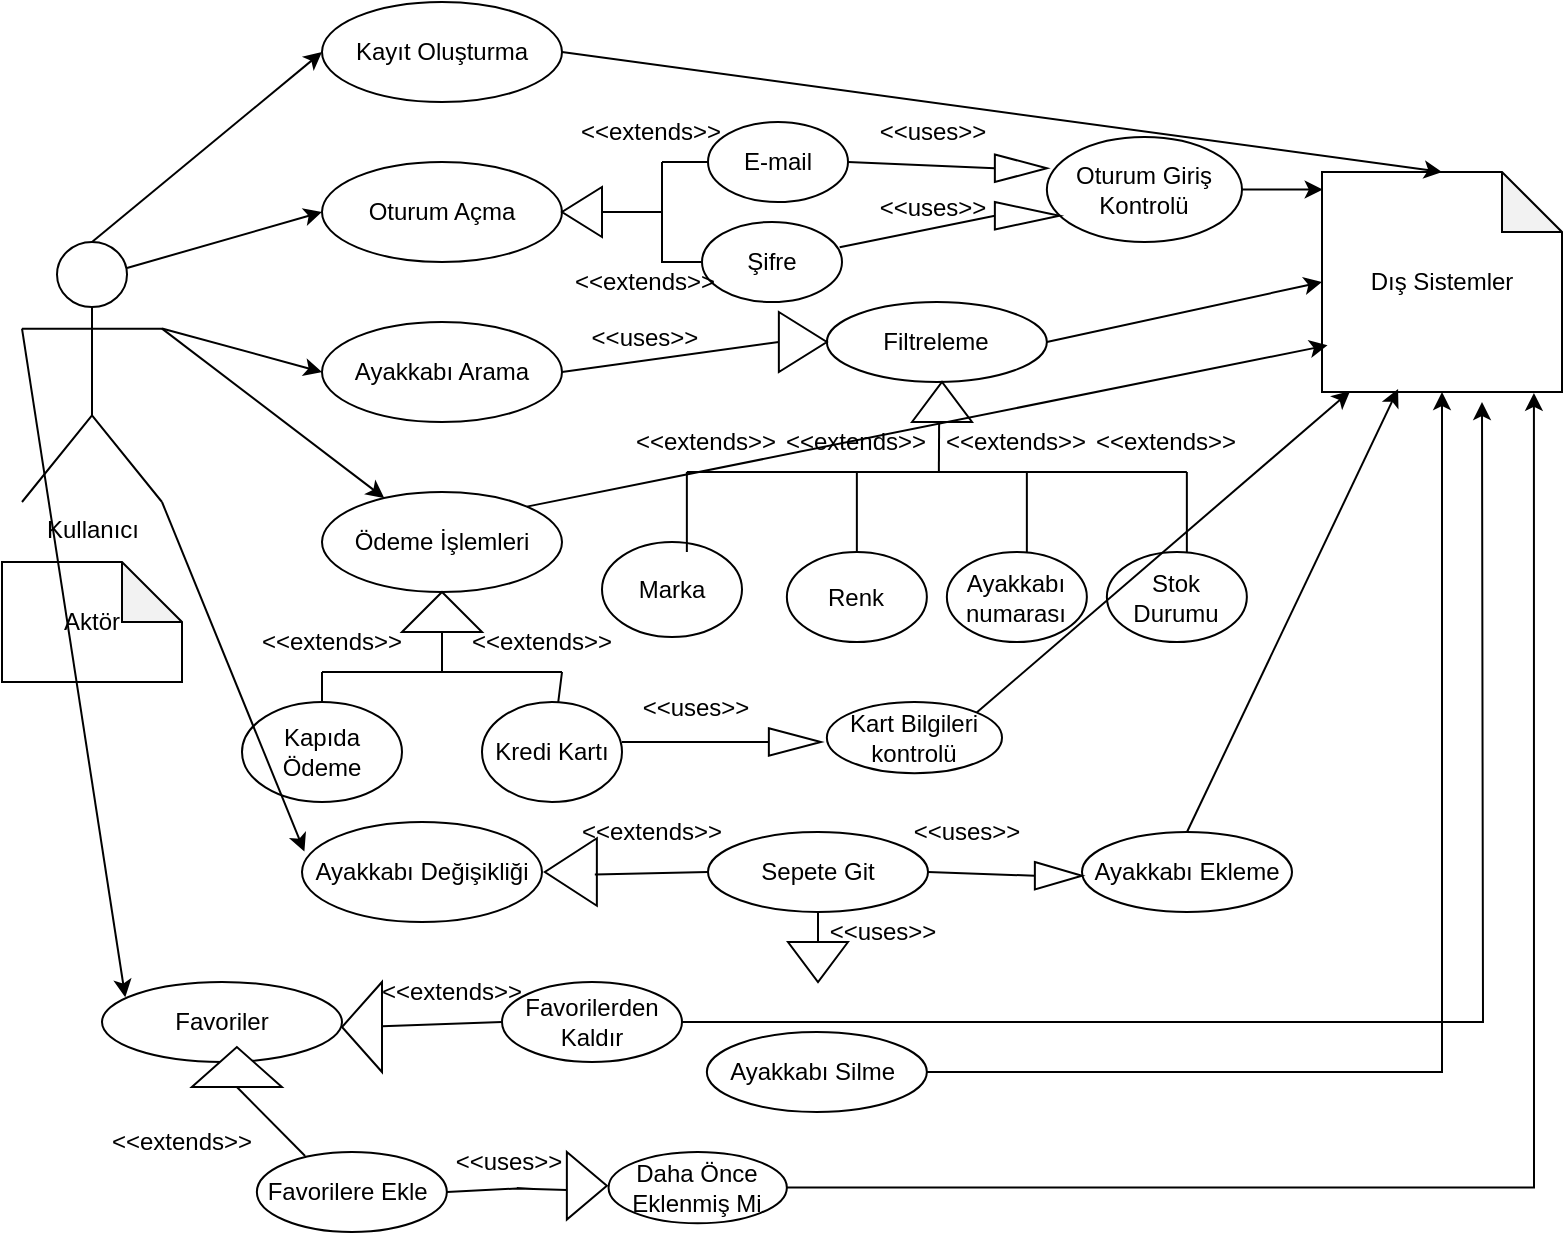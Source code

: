 <mxfile version="24.0.6" type="device">
  <diagram name="Sayfa -1" id="dFmCLm8lifRzaBMQbPRA">
    <mxGraphModel dx="1290" dy="522" grid="1" gridSize="10" guides="1" tooltips="1" connect="1" arrows="1" fold="1" page="1" pageScale="1" pageWidth="827" pageHeight="1169" math="0" shadow="0">
      <root>
        <mxCell id="0" />
        <mxCell id="1" parent="0" />
        <mxCell id="2S6TP5mC4VeS2yAv5Is--1" value="Kayıt Oluşturma" style="ellipse;whiteSpace=wrap;html=1;" parent="1" vertex="1">
          <mxGeometry x="190" y="30" width="120" height="50" as="geometry" />
        </mxCell>
        <mxCell id="41TGBnGnlZ0I4yRVet3i-2" value="Kullanıcı" style="shape=umlActor;verticalLabelPosition=bottom;verticalAlign=top;html=1;outlineConnect=0;" parent="1" vertex="1">
          <mxGeometry x="40" y="150" width="70" height="130" as="geometry" />
        </mxCell>
        <mxCell id="41TGBnGnlZ0I4yRVet3i-4" value="Oturum Açma" style="ellipse;whiteSpace=wrap;html=1;" parent="1" vertex="1">
          <mxGeometry x="190" y="110" width="120" height="50" as="geometry" />
        </mxCell>
        <mxCell id="41TGBnGnlZ0I4yRVet3i-5" value="E-mail" style="ellipse;whiteSpace=wrap;html=1;" parent="1" vertex="1">
          <mxGeometry x="383" y="90" width="70" height="40" as="geometry" />
        </mxCell>
        <mxCell id="41TGBnGnlZ0I4yRVet3i-15" value="Filtreleme" style="ellipse;whiteSpace=wrap;html=1;" parent="1" vertex="1">
          <mxGeometry x="442.43" y="180" width="110" height="40" as="geometry" />
        </mxCell>
        <mxCell id="41TGBnGnlZ0I4yRVet3i-16" value="Ayakkabı Arama" style="ellipse;whiteSpace=wrap;html=1;" parent="1" vertex="1">
          <mxGeometry x="190" y="190" width="120" height="50" as="geometry" />
        </mxCell>
        <mxCell id="41TGBnGnlZ0I4yRVet3i-17" value="Ödeme İşlemleri" style="ellipse;whiteSpace=wrap;html=1;" parent="1" vertex="1">
          <mxGeometry x="190" y="275" width="120" height="50" as="geometry" />
        </mxCell>
        <mxCell id="41TGBnGnlZ0I4yRVet3i-18" value="Dış Sistemler" style="shape=note;whiteSpace=wrap;html=1;backgroundOutline=1;darkOpacity=0.05;" parent="1" vertex="1">
          <mxGeometry x="690" y="115" width="120" height="110" as="geometry" />
        </mxCell>
        <mxCell id="41TGBnGnlZ0I4yRVet3i-25" value="" style="triangle;whiteSpace=wrap;html=1;direction=north;" parent="1" vertex="1">
          <mxGeometry x="230" y="325" width="40" height="20" as="geometry" />
        </mxCell>
        <mxCell id="41TGBnGnlZ0I4yRVet3i-28" value="" style="endArrow=none;html=1;rounded=0;entryX=0;entryY=0.5;entryDx=0;entryDy=0;" parent="1" target="41TGBnGnlZ0I4yRVet3i-25" edge="1">
          <mxGeometry width="50" height="50" relative="1" as="geometry">
            <mxPoint x="250" y="365" as="sourcePoint" />
            <mxPoint x="210" y="385" as="targetPoint" />
            <Array as="points" />
          </mxGeometry>
        </mxCell>
        <mxCell id="41TGBnGnlZ0I4yRVet3i-29" value="" style="endArrow=none;html=1;rounded=0;entryX=0.75;entryY=1;entryDx=0;entryDy=0;" parent="1" source="41TGBnGnlZ0I4yRVet3i-31" target="41TGBnGnlZ0I4yRVet3i-37" edge="1">
          <mxGeometry width="50" height="50" relative="1" as="geometry">
            <mxPoint x="310" y="400" as="sourcePoint" />
            <mxPoint x="310" y="380" as="targetPoint" />
          </mxGeometry>
        </mxCell>
        <mxCell id="41TGBnGnlZ0I4yRVet3i-30" value="" style="endArrow=none;html=1;rounded=0;" parent="1" edge="1">
          <mxGeometry width="50" height="50" relative="1" as="geometry">
            <mxPoint x="190" y="385" as="sourcePoint" />
            <mxPoint x="190" y="365" as="targetPoint" />
          </mxGeometry>
        </mxCell>
        <mxCell id="41TGBnGnlZ0I4yRVet3i-32" value="Kapıda Ödeme" style="ellipse;whiteSpace=wrap;html=1;" parent="1" vertex="1">
          <mxGeometry x="150" y="380" width="80" height="50" as="geometry" />
        </mxCell>
        <mxCell id="41TGBnGnlZ0I4yRVet3i-33" value="" style="triangle;whiteSpace=wrap;html=1;direction=west;" parent="1" vertex="1">
          <mxGeometry x="310" y="122.5" width="20" height="25" as="geometry" />
        </mxCell>
        <mxCell id="41TGBnGnlZ0I4yRVet3i-35" value="" style="endArrow=none;html=1;rounded=0;entryX=0;entryY=0.5;entryDx=0;entryDy=0;" parent="1" target="41TGBnGnlZ0I4yRVet3i-33" edge="1">
          <mxGeometry width="50" height="50" relative="1" as="geometry">
            <mxPoint x="360" y="135" as="sourcePoint" />
            <mxPoint x="470" y="260" as="targetPoint" />
            <Array as="points" />
          </mxGeometry>
        </mxCell>
        <mxCell id="41TGBnGnlZ0I4yRVet3i-36" value="&amp;lt;&amp;lt;extends&amp;gt;&amp;gt;" style="text;strokeColor=none;align=center;fillColor=none;html=1;verticalAlign=middle;whiteSpace=wrap;rounded=0;rotation=0;" parent="1" vertex="1">
          <mxGeometry x="326" y="80" width="57" height="30" as="geometry" />
        </mxCell>
        <mxCell id="41TGBnGnlZ0I4yRVet3i-37" value="&amp;lt;&amp;lt;extends&amp;gt;&amp;gt;" style="text;strokeColor=none;align=center;fillColor=none;html=1;verticalAlign=middle;whiteSpace=wrap;rounded=0;" parent="1" vertex="1">
          <mxGeometry x="280" y="335" width="40" height="30" as="geometry" />
        </mxCell>
        <mxCell id="41TGBnGnlZ0I4yRVet3i-40" value="" style="endArrow=none;html=1;rounded=0;" parent="1" edge="1">
          <mxGeometry width="50" height="50" relative="1" as="geometry">
            <mxPoint x="310" y="365" as="sourcePoint" />
            <mxPoint x="190" y="365" as="targetPoint" />
          </mxGeometry>
        </mxCell>
        <mxCell id="41TGBnGnlZ0I4yRVet3i-42" value="&amp;lt;&amp;lt;extends&amp;gt;&amp;gt;" style="text;strokeColor=none;align=center;fillColor=none;html=1;verticalAlign=middle;whiteSpace=wrap;rounded=0;" parent="1" vertex="1">
          <mxGeometry x="175" y="335" width="40" height="30" as="geometry" />
        </mxCell>
        <mxCell id="41TGBnGnlZ0I4yRVet3i-47" value="Renk" style="ellipse;whiteSpace=wrap;html=1;" parent="1" vertex="1">
          <mxGeometry x="422.43" y="305" width="70" height="45" as="geometry" />
        </mxCell>
        <mxCell id="41TGBnGnlZ0I4yRVet3i-49" value="Marka" style="ellipse;whiteSpace=wrap;html=1;" parent="1" vertex="1">
          <mxGeometry x="330" y="300" width="70" height="47.5" as="geometry" />
        </mxCell>
        <mxCell id="41TGBnGnlZ0I4yRVet3i-51" value="" style="triangle;whiteSpace=wrap;html=1;direction=north;" parent="1" vertex="1">
          <mxGeometry x="485" y="220" width="30" height="20" as="geometry" />
        </mxCell>
        <mxCell id="41TGBnGnlZ0I4yRVet3i-55" value="" style="endArrow=none;html=1;rounded=0;entryX=0.5;entryY=0;entryDx=0;entryDy=0;entryPerimeter=0;" parent="1" target="41TGBnGnlZ0I4yRVet3i-47" edge="1">
          <mxGeometry width="50" height="50" relative="1" as="geometry">
            <mxPoint x="457.43" y="265" as="sourcePoint" />
            <mxPoint x="457.43" y="300" as="targetPoint" />
            <Array as="points">
              <mxPoint x="457.43" y="270" />
            </Array>
          </mxGeometry>
        </mxCell>
        <mxCell id="41TGBnGnlZ0I4yRVet3i-57" value="Ayakkabı numarası" style="ellipse;whiteSpace=wrap;html=1;" parent="1" vertex="1">
          <mxGeometry x="502.43" y="305" width="70" height="45" as="geometry" />
        </mxCell>
        <mxCell id="41TGBnGnlZ0I4yRVet3i-72" value="" style="endArrow=none;html=1;rounded=0;" parent="1" edge="1">
          <mxGeometry width="50" height="50" relative="1" as="geometry">
            <mxPoint x="372.43" y="265" as="sourcePoint" />
            <mxPoint x="622.43" y="265" as="targetPoint" />
          </mxGeometry>
        </mxCell>
        <mxCell id="41TGBnGnlZ0I4yRVet3i-75" value="" style="endArrow=none;html=1;rounded=0;" parent="1" edge="1">
          <mxGeometry width="50" height="50" relative="1" as="geometry">
            <mxPoint x="372.43" y="305" as="sourcePoint" />
            <mxPoint x="372.43" y="265" as="targetPoint" />
          </mxGeometry>
        </mxCell>
        <mxCell id="41TGBnGnlZ0I4yRVet3i-77" value="" style="endArrow=none;html=1;rounded=0;" parent="1" edge="1">
          <mxGeometry width="50" height="50" relative="1" as="geometry">
            <mxPoint x="542.43" y="305" as="sourcePoint" />
            <mxPoint x="542.43" y="265" as="targetPoint" />
          </mxGeometry>
        </mxCell>
        <mxCell id="41TGBnGnlZ0I4yRVet3i-83" value="" style="endArrow=none;html=1;rounded=0;" parent="1" edge="1">
          <mxGeometry width="50" height="50" relative="1" as="geometry">
            <mxPoint x="622.43" y="305" as="sourcePoint" />
            <mxPoint x="622.43" y="265" as="targetPoint" />
            <Array as="points">
              <mxPoint x="622.43" y="285" />
            </Array>
          </mxGeometry>
        </mxCell>
        <mxCell id="41TGBnGnlZ0I4yRVet3i-84" value="Stok Durumu" style="ellipse;whiteSpace=wrap;html=1;" parent="1" vertex="1">
          <mxGeometry x="582.43" y="305" width="70" height="45" as="geometry" />
        </mxCell>
        <mxCell id="41TGBnGnlZ0I4yRVet3i-87" value="" style="endArrow=none;html=1;rounded=0;entryX=0;entryY=0.5;entryDx=0;entryDy=0;" parent="1" edge="1">
          <mxGeometry width="50" height="50" relative="1" as="geometry">
            <mxPoint x="498.43" y="265" as="sourcePoint" />
            <mxPoint x="498.56" y="240" as="targetPoint" />
          </mxGeometry>
        </mxCell>
        <mxCell id="41TGBnGnlZ0I4yRVet3i-90" value="&amp;lt;&amp;lt;extends&amp;gt;&amp;gt;" style="text;strokeColor=none;align=center;fillColor=none;html=1;verticalAlign=middle;whiteSpace=wrap;rounded=0;" parent="1" vertex="1">
          <mxGeometry x="314.5" y="430" width="80" height="30" as="geometry" />
        </mxCell>
        <mxCell id="41TGBnGnlZ0I4yRVet3i-93" value="&amp;lt;&amp;lt;extends&amp;gt;&amp;gt;" style="text;strokeColor=none;align=center;fillColor=none;html=1;verticalAlign=middle;whiteSpace=wrap;rounded=0;" parent="1" vertex="1">
          <mxGeometry x="362.43" y="235" width="40" height="30" as="geometry" />
        </mxCell>
        <mxCell id="41TGBnGnlZ0I4yRVet3i-94" value="&amp;lt;&amp;lt;extends&amp;gt;&amp;gt;" style="text;strokeColor=none;align=center;fillColor=none;html=1;verticalAlign=middle;whiteSpace=wrap;rounded=0;" parent="1" vertex="1">
          <mxGeometry x="437.43" y="235" width="40" height="30" as="geometry" />
        </mxCell>
        <mxCell id="41TGBnGnlZ0I4yRVet3i-95" value="&amp;lt;&amp;lt;extends&amp;gt;&amp;gt;" style="text;strokeColor=none;align=center;fillColor=none;html=1;verticalAlign=middle;whiteSpace=wrap;rounded=0;" parent="1" vertex="1">
          <mxGeometry x="517.43" y="235" width="40" height="30" as="geometry" />
        </mxCell>
        <mxCell id="41TGBnGnlZ0I4yRVet3i-96" value="&amp;lt;&amp;lt;extends&amp;gt;&amp;gt;" style="text;strokeColor=none;align=center;fillColor=none;html=1;verticalAlign=middle;whiteSpace=wrap;rounded=0;" parent="1" vertex="1">
          <mxGeometry x="592.43" y="235" width="40" height="30" as="geometry" />
        </mxCell>
        <mxCell id="41TGBnGnlZ0I4yRVet3i-99" value="Ayakkabı Değişikliği" style="ellipse;whiteSpace=wrap;html=1;" parent="1" vertex="1">
          <mxGeometry x="180" y="440" width="120" height="50" as="geometry" />
        </mxCell>
        <mxCell id="41TGBnGnlZ0I4yRVet3i-101" value="Aktör" style="shape=note;whiteSpace=wrap;html=1;backgroundOutline=1;darkOpacity=0.05;" parent="1" vertex="1">
          <mxGeometry x="30" y="310" width="90" height="60" as="geometry" />
        </mxCell>
        <mxCell id="41TGBnGnlZ0I4yRVet3i-133" style="edgeStyle=orthogonalEdgeStyle;rounded=0;orthogonalLoop=1;jettySize=auto;html=1;exitX=1;exitY=0.5;exitDx=0;exitDy=0;" parent="1" source="41TGBnGnlZ0I4yRVet3i-103" target="41TGBnGnlZ0I4yRVet3i-18" edge="1">
          <mxGeometry relative="1" as="geometry" />
        </mxCell>
        <mxCell id="41TGBnGnlZ0I4yRVet3i-103" value="Ayakkabı Silme&amp;nbsp;" style="ellipse;whiteSpace=wrap;html=1;" parent="1" vertex="1">
          <mxGeometry x="382.43" y="545" width="110" height="40" as="geometry" />
        </mxCell>
        <mxCell id="41TGBnGnlZ0I4yRVet3i-104" value="" style="triangle;whiteSpace=wrap;html=1;direction=south;" parent="1" vertex="1">
          <mxGeometry x="423" y="500" width="30" height="20" as="geometry" />
        </mxCell>
        <mxCell id="41TGBnGnlZ0I4yRVet3i-105" value="" style="endArrow=none;html=1;rounded=0;entryX=0.5;entryY=1;entryDx=0;entryDy=0;" parent="1" source="41TGBnGnlZ0I4yRVet3i-104" target="41TGBnGnlZ0I4yRVet3i-110" edge="1">
          <mxGeometry width="50" height="50" relative="1" as="geometry">
            <mxPoint x="105" y="540" as="sourcePoint" />
            <mxPoint x="95" y="540.5" as="targetPoint" />
          </mxGeometry>
        </mxCell>
        <mxCell id="41TGBnGnlZ0I4yRVet3i-106" value="&amp;lt;&amp;lt;uses&amp;gt;&amp;gt;" style="text;strokeColor=none;align=center;fillColor=none;html=1;verticalAlign=middle;whiteSpace=wrap;rounded=0;" parent="1" vertex="1">
          <mxGeometry x="451.13" y="480" width="38.87" height="30" as="geometry" />
        </mxCell>
        <mxCell id="41TGBnGnlZ0I4yRVet3i-109" value="" style="triangle;whiteSpace=wrap;html=1;direction=west;" parent="1" vertex="1">
          <mxGeometry x="301.43" y="448.13" width="26" height="33.75" as="geometry" />
        </mxCell>
        <mxCell id="41TGBnGnlZ0I4yRVet3i-110" value="Sepete Git" style="ellipse;whiteSpace=wrap;html=1;" parent="1" vertex="1">
          <mxGeometry x="383" y="445" width="110" height="40" as="geometry" />
        </mxCell>
        <mxCell id="41TGBnGnlZ0I4yRVet3i-112" value="Ayakkabı Ekleme" style="ellipse;whiteSpace=wrap;html=1;" parent="1" vertex="1">
          <mxGeometry x="570" y="445" width="105" height="40" as="geometry" />
        </mxCell>
        <mxCell id="41TGBnGnlZ0I4yRVet3i-113" value="" style="triangle;whiteSpace=wrap;html=1;" parent="1" vertex="1">
          <mxGeometry x="312.43" y="605" width="20" height="33.75" as="geometry" />
        </mxCell>
        <mxCell id="41TGBnGnlZ0I4yRVet3i-114" value="" style="endArrow=none;html=1;rounded=0;entryX=1;entryY=0.5;entryDx=0;entryDy=0;" parent="1" target="70UcXTock5xrmthyNz8D-40" edge="1">
          <mxGeometry width="50" height="50" relative="1" as="geometry">
            <mxPoint x="287.43" y="623.25" as="sourcePoint" />
            <mxPoint x="260.43" y="623.75" as="targetPoint" />
            <Array as="points">
              <mxPoint x="312.43" y="624" />
              <mxPoint x="287.43" y="623.25" />
            </Array>
          </mxGeometry>
        </mxCell>
        <mxCell id="41TGBnGnlZ0I4yRVet3i-115" value="&amp;lt;&amp;lt;uses&amp;gt;&amp;gt;" style="text;strokeColor=none;align=center;fillColor=none;html=1;verticalAlign=middle;whiteSpace=wrap;rounded=0;" parent="1" vertex="1">
          <mxGeometry x="493" y="430" width="38.87" height="30" as="geometry" />
        </mxCell>
        <mxCell id="41TGBnGnlZ0I4yRVet3i-119" value="" style="endArrow=classic;html=1;rounded=0;entryX=0;entryY=0.5;entryDx=0;entryDy=0;exitX=0.5;exitY=0;exitDx=0;exitDy=0;exitPerimeter=0;" parent="1" source="41TGBnGnlZ0I4yRVet3i-2" target="2S6TP5mC4VeS2yAv5Is--1" edge="1">
          <mxGeometry width="50" height="50" relative="1" as="geometry">
            <mxPoint x="100" y="110" as="sourcePoint" />
            <mxPoint x="150" y="60" as="targetPoint" />
            <Array as="points" />
          </mxGeometry>
        </mxCell>
        <mxCell id="41TGBnGnlZ0I4yRVet3i-120" value="" style="endArrow=classic;html=1;rounded=0;entryX=0;entryY=0.5;entryDx=0;entryDy=0;exitX=0.75;exitY=0.1;exitDx=0;exitDy=0;exitPerimeter=0;" parent="1" source="41TGBnGnlZ0I4yRVet3i-2" target="41TGBnGnlZ0I4yRVet3i-4" edge="1">
          <mxGeometry width="50" height="50" relative="1" as="geometry">
            <mxPoint x="130" y="130" as="sourcePoint" />
            <mxPoint x="180" y="80" as="targetPoint" />
            <Array as="points" />
          </mxGeometry>
        </mxCell>
        <mxCell id="41TGBnGnlZ0I4yRVet3i-121" value="" style="endArrow=classic;html=1;rounded=0;entryX=0;entryY=0.5;entryDx=0;entryDy=0;exitX=1;exitY=0.333;exitDx=0;exitDy=0;exitPerimeter=0;" parent="1" source="41TGBnGnlZ0I4yRVet3i-2" target="41TGBnGnlZ0I4yRVet3i-16" edge="1">
          <mxGeometry width="50" height="50" relative="1" as="geometry">
            <mxPoint x="120" y="200" as="sourcePoint" />
            <mxPoint x="170" y="150" as="targetPoint" />
            <Array as="points" />
          </mxGeometry>
        </mxCell>
        <mxCell id="41TGBnGnlZ0I4yRVet3i-122" value="" style="endArrow=classic;html=1;rounded=0;exitX=1;exitY=0.333;exitDx=0;exitDy=0;exitPerimeter=0;" parent="1" source="41TGBnGnlZ0I4yRVet3i-2" target="41TGBnGnlZ0I4yRVet3i-17" edge="1">
          <mxGeometry width="50" height="50" relative="1" as="geometry">
            <mxPoint x="100" y="220" as="sourcePoint" />
            <mxPoint x="150" y="170" as="targetPoint" />
            <Array as="points" />
          </mxGeometry>
        </mxCell>
        <mxCell id="41TGBnGnlZ0I4yRVet3i-123" value="" style="endArrow=classic;html=1;rounded=0;entryX=0.01;entryY=0.296;entryDx=0;entryDy=0;entryPerimeter=0;exitX=1;exitY=1;exitDx=0;exitDy=0;exitPerimeter=0;" parent="1" source="41TGBnGnlZ0I4yRVet3i-2" target="41TGBnGnlZ0I4yRVet3i-99" edge="1">
          <mxGeometry width="50" height="50" relative="1" as="geometry">
            <mxPoint x="110" y="250" as="sourcePoint" />
            <mxPoint x="160" y="200" as="targetPoint" />
            <Array as="points" />
          </mxGeometry>
        </mxCell>
        <mxCell id="41TGBnGnlZ0I4yRVet3i-129" value="" style="endArrow=classic;html=1;rounded=0;exitX=1;exitY=0.5;exitDx=0;exitDy=0;entryX=0.5;entryY=0;entryDx=0;entryDy=0;entryPerimeter=0;" parent="1" source="2S6TP5mC4VeS2yAv5Is--1" target="41TGBnGnlZ0I4yRVet3i-18" edge="1">
          <mxGeometry width="50" height="50" relative="1" as="geometry">
            <mxPoint x="390" y="40" as="sourcePoint" />
            <mxPoint x="760" y="100" as="targetPoint" />
          </mxGeometry>
        </mxCell>
        <mxCell id="41TGBnGnlZ0I4yRVet3i-130" value="" style="endArrow=classic;html=1;rounded=0;exitX=1;exitY=0.5;exitDx=0;exitDy=0;entryX=0;entryY=0.5;entryDx=0;entryDy=0;entryPerimeter=0;" parent="1" source="41TGBnGnlZ0I4yRVet3i-15" target="41TGBnGnlZ0I4yRVet3i-18" edge="1">
          <mxGeometry width="50" height="50" relative="1" as="geometry">
            <mxPoint x="740" y="290" as="sourcePoint" />
            <mxPoint x="790" y="240" as="targetPoint" />
          </mxGeometry>
        </mxCell>
        <mxCell id="41TGBnGnlZ0I4yRVet3i-131" value="" style="endArrow=classic;html=1;rounded=0;exitX=0.5;exitY=0;exitDx=0;exitDy=0;entryX=0.317;entryY=0.986;entryDx=0;entryDy=0;entryPerimeter=0;" parent="1" source="41TGBnGnlZ0I4yRVet3i-112" target="41TGBnGnlZ0I4yRVet3i-18" edge="1">
          <mxGeometry width="50" height="50" relative="1" as="geometry">
            <mxPoint x="390" y="400" as="sourcePoint" />
            <mxPoint x="440" y="350" as="targetPoint" />
          </mxGeometry>
        </mxCell>
        <mxCell id="41TGBnGnlZ0I4yRVet3i-138" value="" style="endArrow=classic;html=1;rounded=0;exitX=1;exitY=0;exitDx=0;exitDy=0;entryX=0.023;entryY=0.788;entryDx=0;entryDy=0;entryPerimeter=0;" parent="1" source="41TGBnGnlZ0I4yRVet3i-17" target="41TGBnGnlZ0I4yRVet3i-18" edge="1">
          <mxGeometry width="50" height="50" relative="1" as="geometry">
            <mxPoint x="400" y="330" as="sourcePoint" />
            <mxPoint x="450" y="280" as="targetPoint" />
          </mxGeometry>
        </mxCell>
        <mxCell id="70UcXTock5xrmthyNz8D-2" value="" style="endArrow=none;html=1;rounded=0;exitX=0;exitY=0.5;exitDx=0;exitDy=0;" parent="1" source="41TGBnGnlZ0I4yRVet3i-5" edge="1">
          <mxGeometry width="50" height="50" relative="1" as="geometry">
            <mxPoint x="370" y="150" as="sourcePoint" />
            <mxPoint x="360" y="110" as="targetPoint" />
          </mxGeometry>
        </mxCell>
        <mxCell id="70UcXTock5xrmthyNz8D-3" value="" style="endArrow=none;html=1;rounded=0;" parent="1" edge="1">
          <mxGeometry width="50" height="50" relative="1" as="geometry">
            <mxPoint x="360" y="110" as="sourcePoint" />
            <mxPoint x="360" y="160" as="targetPoint" />
          </mxGeometry>
        </mxCell>
        <mxCell id="70UcXTock5xrmthyNz8D-4" value="" style="endArrow=none;html=1;rounded=0;entryX=0;entryY=0.5;entryDx=0;entryDy=0;" parent="1" edge="1">
          <mxGeometry width="50" height="50" relative="1" as="geometry">
            <mxPoint x="400" y="160" as="sourcePoint" />
            <mxPoint x="360" y="150" as="targetPoint" />
            <Array as="points">
              <mxPoint x="360" y="160" />
            </Array>
          </mxGeometry>
        </mxCell>
        <mxCell id="70UcXTock5xrmthyNz8D-5" value="Şifre" style="ellipse;whiteSpace=wrap;html=1;" parent="1" vertex="1">
          <mxGeometry x="380" y="140" width="70" height="40" as="geometry" />
        </mxCell>
        <mxCell id="70UcXTock5xrmthyNz8D-6" value="&amp;lt;&amp;lt;extends&amp;gt;&amp;gt;" style="text;strokeColor=none;align=center;fillColor=none;html=1;verticalAlign=middle;whiteSpace=wrap;rounded=0;rotation=0;" parent="1" vertex="1">
          <mxGeometry x="323" y="155" width="57" height="30" as="geometry" />
        </mxCell>
        <mxCell id="70UcXTock5xrmthyNz8D-8" value="Oturum Giriş Kontrolü" style="ellipse;whiteSpace=wrap;html=1;" parent="1" vertex="1">
          <mxGeometry x="552.43" y="97.5" width="97.57" height="52.5" as="geometry" />
        </mxCell>
        <mxCell id="70UcXTock5xrmthyNz8D-12" value="" style="endArrow=none;html=1;rounded=0;entryX=0;entryY=0.5;entryDx=0;entryDy=0;exitX=0.149;exitY=1.207;exitDx=0;exitDy=0;exitPerimeter=0;" parent="1" source="41TGBnGnlZ0I4yRVet3i-90" target="41TGBnGnlZ0I4yRVet3i-110" edge="1">
          <mxGeometry width="50" height="50" relative="1" as="geometry">
            <mxPoint x="330" y="465" as="sourcePoint" />
            <mxPoint x="380" y="460" as="targetPoint" />
          </mxGeometry>
        </mxCell>
        <mxCell id="70UcXTock5xrmthyNz8D-14" value="" style="triangle;whiteSpace=wrap;html=1;" parent="1" vertex="1">
          <mxGeometry x="526.43" y="106.25" width="26" height="13.75" as="geometry" />
        </mxCell>
        <mxCell id="70UcXTock5xrmthyNz8D-16" value="&amp;lt;&amp;lt;uses&amp;gt;&amp;gt;" style="text;strokeColor=none;align=center;fillColor=none;html=1;verticalAlign=middle;whiteSpace=wrap;rounded=0;" parent="1" vertex="1">
          <mxGeometry x="476.13" y="80" width="38.87" height="30" as="geometry" />
        </mxCell>
        <mxCell id="70UcXTock5xrmthyNz8D-17" value="" style="endArrow=none;html=1;rounded=0;entryX=0;entryY=0.5;entryDx=0;entryDy=0;exitX=1;exitY=0.5;exitDx=0;exitDy=0;" parent="1" source="41TGBnGnlZ0I4yRVet3i-5" target="70UcXTock5xrmthyNz8D-14" edge="1">
          <mxGeometry width="50" height="50" relative="1" as="geometry">
            <mxPoint x="390" y="350" as="sourcePoint" />
            <mxPoint x="440" y="300" as="targetPoint" />
          </mxGeometry>
        </mxCell>
        <mxCell id="70UcXTock5xrmthyNz8D-19" value="" style="triangle;whiteSpace=wrap;html=1;" parent="1" vertex="1">
          <mxGeometry x="526.43" y="130" width="32.27" height="13.75" as="geometry" />
        </mxCell>
        <mxCell id="70UcXTock5xrmthyNz8D-20" value="&amp;lt;&amp;lt;uses&amp;gt;&amp;gt;" style="text;strokeColor=none;align=center;fillColor=none;html=1;verticalAlign=middle;whiteSpace=wrap;rounded=0;" parent="1" vertex="1">
          <mxGeometry x="476.13" y="117.5" width="38.87" height="30" as="geometry" />
        </mxCell>
        <mxCell id="70UcXTock5xrmthyNz8D-21" value="" style="endArrow=none;html=1;rounded=0;entryX=0;entryY=0.5;entryDx=0;entryDy=0;exitX=0.983;exitY=0.315;exitDx=0;exitDy=0;exitPerimeter=0;" parent="1" source="70UcXTock5xrmthyNz8D-5" target="70UcXTock5xrmthyNz8D-19" edge="1">
          <mxGeometry width="50" height="50" relative="1" as="geometry">
            <mxPoint x="454.3" y="150" as="sourcePoint" />
            <mxPoint x="441.3" y="340" as="targetPoint" />
          </mxGeometry>
        </mxCell>
        <mxCell id="70UcXTock5xrmthyNz8D-23" style="edgeStyle=orthogonalEdgeStyle;rounded=0;orthogonalLoop=1;jettySize=auto;html=1;exitX=1;exitY=0.5;exitDx=0;exitDy=0;entryX=0.003;entryY=0.08;entryDx=0;entryDy=0;entryPerimeter=0;" parent="1" source="70UcXTock5xrmthyNz8D-8" target="41TGBnGnlZ0I4yRVet3i-18" edge="1">
          <mxGeometry relative="1" as="geometry" />
        </mxCell>
        <mxCell id="70UcXTock5xrmthyNz8D-24" value="" style="triangle;whiteSpace=wrap;html=1;" parent="1" vertex="1">
          <mxGeometry x="418.43" y="185" width="24" height="30" as="geometry" />
        </mxCell>
        <mxCell id="70UcXTock5xrmthyNz8D-26" value="&amp;lt;&amp;lt;uses&amp;gt;&amp;gt;" style="text;strokeColor=none;align=center;fillColor=none;html=1;verticalAlign=middle;whiteSpace=wrap;rounded=0;" parent="1" vertex="1">
          <mxGeometry x="317.07" y="180" width="68.87" height="35" as="geometry" />
        </mxCell>
        <mxCell id="70UcXTock5xrmthyNz8D-28" value="" style="endArrow=none;html=1;rounded=0;entryX=0;entryY=0.5;entryDx=0;entryDy=0;exitX=1;exitY=0.5;exitDx=0;exitDy=0;" parent="1" source="41TGBnGnlZ0I4yRVet3i-16" target="70UcXTock5xrmthyNz8D-24" edge="1">
          <mxGeometry width="50" height="50" relative="1" as="geometry">
            <mxPoint x="390" y="350" as="sourcePoint" />
            <mxPoint x="440" y="300" as="targetPoint" />
          </mxGeometry>
        </mxCell>
        <mxCell id="70UcXTock5xrmthyNz8D-29" value="" style="endArrow=none;html=1;rounded=0;entryX=0.75;entryY=1;entryDx=0;entryDy=0;" parent="1" target="41TGBnGnlZ0I4yRVet3i-31" edge="1">
          <mxGeometry width="50" height="50" relative="1" as="geometry">
            <mxPoint x="310" y="400" as="sourcePoint" />
            <mxPoint x="310" y="365" as="targetPoint" />
          </mxGeometry>
        </mxCell>
        <mxCell id="41TGBnGnlZ0I4yRVet3i-31" value="Kredi Kartı" style="ellipse;whiteSpace=wrap;html=1;" parent="1" vertex="1">
          <mxGeometry x="270" y="380" width="70" height="50" as="geometry" />
        </mxCell>
        <mxCell id="70UcXTock5xrmthyNz8D-32" value="" style="triangle;whiteSpace=wrap;html=1;" parent="1" vertex="1">
          <mxGeometry x="413.43" y="393.13" width="26" height="13.75" as="geometry" />
        </mxCell>
        <mxCell id="70UcXTock5xrmthyNz8D-33" value="&amp;lt;&amp;lt;uses&amp;gt;&amp;gt;" style="text;strokeColor=none;align=center;fillColor=none;html=1;verticalAlign=middle;whiteSpace=wrap;rounded=0;" parent="1" vertex="1">
          <mxGeometry x="362.43" y="373.13" width="30" height="20" as="geometry" />
        </mxCell>
        <mxCell id="70UcXTock5xrmthyNz8D-34" value="" style="endArrow=none;html=1;rounded=0;entryX=0;entryY=0.5;entryDx=0;entryDy=0;" parent="1" target="70UcXTock5xrmthyNz8D-32" edge="1">
          <mxGeometry width="50" height="50" relative="1" as="geometry">
            <mxPoint x="340" y="400" as="sourcePoint" />
            <mxPoint x="327" y="586.88" as="targetPoint" />
          </mxGeometry>
        </mxCell>
        <mxCell id="70UcXTock5xrmthyNz8D-35" value="Kart Bilgileri kontrolü" style="ellipse;whiteSpace=wrap;html=1;" parent="1" vertex="1">
          <mxGeometry x="442.43" y="380" width="87.57" height="35.63" as="geometry" />
        </mxCell>
        <mxCell id="70UcXTock5xrmthyNz8D-37" value="" style="endArrow=classic;html=1;rounded=0;entryX=0.117;entryY=0.996;entryDx=0;entryDy=0;entryPerimeter=0;exitX=1;exitY=0;exitDx=0;exitDy=0;" parent="1" source="70UcXTock5xrmthyNz8D-35" target="41TGBnGnlZ0I4yRVet3i-18" edge="1">
          <mxGeometry width="50" height="50" relative="1" as="geometry">
            <mxPoint x="390" y="350" as="sourcePoint" />
            <mxPoint x="440" y="300" as="targetPoint" />
          </mxGeometry>
        </mxCell>
        <mxCell id="70UcXTock5xrmthyNz8D-38" value="" style="endArrow=classic;html=1;rounded=0;exitX=0;exitY=0.333;exitDx=0;exitDy=0;exitPerimeter=0;entryX=0.097;entryY=0.192;entryDx=0;entryDy=0;entryPerimeter=0;" parent="1" source="41TGBnGnlZ0I4yRVet3i-2" target="70UcXTock5xrmthyNz8D-39" edge="1">
          <mxGeometry width="50" height="50" relative="1" as="geometry">
            <mxPoint x="390" y="350" as="sourcePoint" />
            <mxPoint x="150" y="510" as="targetPoint" />
          </mxGeometry>
        </mxCell>
        <mxCell id="70UcXTock5xrmthyNz8D-39" value="Favoriler" style="ellipse;whiteSpace=wrap;html=1;" parent="1" vertex="1">
          <mxGeometry x="80" y="520" width="120" height="40" as="geometry" />
        </mxCell>
        <mxCell id="70UcXTock5xrmthyNz8D-40" value="Favorilere Ekle&amp;nbsp;" style="ellipse;whiteSpace=wrap;html=1;" parent="1" vertex="1">
          <mxGeometry x="157.43" y="605" width="95" height="40" as="geometry" />
        </mxCell>
        <mxCell id="70UcXTock5xrmthyNz8D-45" value="Daha Önce Eklenmiş Mi" style="ellipse;whiteSpace=wrap;html=1;" parent="1" vertex="1">
          <mxGeometry x="333.29" y="605" width="89.14" height="35.63" as="geometry" />
        </mxCell>
        <mxCell id="70UcXTock5xrmthyNz8D-46" value="&amp;lt;&amp;lt;uses&amp;gt;&amp;gt;" style="text;strokeColor=none;align=center;fillColor=none;html=1;verticalAlign=middle;whiteSpace=wrap;rounded=0;" parent="1" vertex="1">
          <mxGeometry x="263.56" y="595" width="38.87" height="30" as="geometry" />
        </mxCell>
        <mxCell id="70UcXTock5xrmthyNz8D-48" style="edgeStyle=orthogonalEdgeStyle;rounded=0;orthogonalLoop=1;jettySize=auto;html=1;exitX=0;exitY=0.5;exitDx=0;exitDy=0;" parent="1" edge="1">
          <mxGeometry relative="1" as="geometry">
            <mxPoint x="212.43" y="575" as="sourcePoint" />
            <mxPoint x="212.43" y="575" as="targetPoint" />
          </mxGeometry>
        </mxCell>
        <mxCell id="70UcXTock5xrmthyNz8D-50" style="edgeStyle=orthogonalEdgeStyle;rounded=0;orthogonalLoop=1;jettySize=auto;html=1;entryX=0.883;entryY=1.004;entryDx=0;entryDy=0;entryPerimeter=0;" parent="1" source="70UcXTock5xrmthyNz8D-45" target="41TGBnGnlZ0I4yRVet3i-18" edge="1">
          <mxGeometry relative="1" as="geometry" />
        </mxCell>
        <mxCell id="70UcXTock5xrmthyNz8D-51" value="" style="triangle;whiteSpace=wrap;html=1;" parent="1" vertex="1">
          <mxGeometry x="546.43" y="460" width="23.57" height="13.75" as="geometry" />
        </mxCell>
        <mxCell id="70UcXTock5xrmthyNz8D-53" value="" style="endArrow=none;html=1;rounded=0;entryX=0;entryY=0.5;entryDx=0;entryDy=0;exitX=1;exitY=0.5;exitDx=0;exitDy=0;" parent="1" source="41TGBnGnlZ0I4yRVet3i-110" target="70UcXTock5xrmthyNz8D-51" edge="1">
          <mxGeometry width="50" height="50" relative="1" as="geometry">
            <mxPoint x="510" y="467" as="sourcePoint" />
            <mxPoint x="460" y="653.75" as="targetPoint" />
          </mxGeometry>
        </mxCell>
        <mxCell id="70UcXTock5xrmthyNz8D-76" style="edgeStyle=orthogonalEdgeStyle;rounded=0;orthogonalLoop=1;jettySize=auto;html=1;" parent="1" source="70UcXTock5xrmthyNz8D-54" edge="1">
          <mxGeometry relative="1" as="geometry">
            <mxPoint x="770" y="230" as="targetPoint" />
          </mxGeometry>
        </mxCell>
        <mxCell id="70UcXTock5xrmthyNz8D-54" value="Favorilerden Kaldır" style="ellipse;whiteSpace=wrap;html=1;" parent="1" vertex="1">
          <mxGeometry x="280" y="520" width="90" height="40" as="geometry" />
        </mxCell>
        <mxCell id="70UcXTock5xrmthyNz8D-71" value="" style="endArrow=none;html=1;rounded=0;entryX=0;entryY=0.5;entryDx=0;entryDy=0;" parent="1" source="70UcXTock5xrmthyNz8D-72" target="70UcXTock5xrmthyNz8D-54" edge="1">
          <mxGeometry width="50" height="50" relative="1" as="geometry">
            <mxPoint x="220" y="540" as="sourcePoint" />
            <mxPoint x="440" y="400" as="targetPoint" />
          </mxGeometry>
        </mxCell>
        <mxCell id="70UcXTock5xrmthyNz8D-73" value="" style="endArrow=none;html=1;rounded=0;entryX=0;entryY=0.5;entryDx=0;entryDy=0;" parent="1" target="70UcXTock5xrmthyNz8D-72" edge="1">
          <mxGeometry width="50" height="50" relative="1" as="geometry">
            <mxPoint x="220" y="540" as="sourcePoint" />
            <mxPoint x="280" y="540" as="targetPoint" />
          </mxGeometry>
        </mxCell>
        <mxCell id="70UcXTock5xrmthyNz8D-72" value="" style="triangle;whiteSpace=wrap;html=1;direction=west;" parent="1" vertex="1">
          <mxGeometry x="200" y="520" width="20" height="45" as="geometry" />
        </mxCell>
        <mxCell id="70UcXTock5xrmthyNz8D-74" value="&amp;lt;&amp;lt;extends&amp;gt;&amp;gt;" style="text;strokeColor=none;align=center;fillColor=none;html=1;verticalAlign=middle;whiteSpace=wrap;rounded=0;" parent="1" vertex="1">
          <mxGeometry x="215" y="510" width="80" height="30" as="geometry" />
        </mxCell>
        <mxCell id="1AFVeL3Bqs4WyW1--9hR-2" style="edgeStyle=orthogonalEdgeStyle;rounded=0;orthogonalLoop=1;jettySize=auto;html=1;exitX=0;exitY=0.5;exitDx=0;exitDy=0;" parent="1" edge="1">
          <mxGeometry relative="1" as="geometry">
            <mxPoint x="132.43" y="635" as="sourcePoint" />
            <mxPoint x="132.43" y="635" as="targetPoint" />
          </mxGeometry>
        </mxCell>
        <mxCell id="1AFVeL3Bqs4WyW1--9hR-3" value="" style="endArrow=none;html=1;rounded=0;entryX=0.254;entryY=0.05;entryDx=0;entryDy=0;entryPerimeter=0;exitX=0;exitY=0.5;exitDx=0;exitDy=0;" parent="1" source="1AFVeL3Bqs4WyW1--9hR-5" target="70UcXTock5xrmthyNz8D-40" edge="1">
          <mxGeometry width="50" height="50" relative="1" as="geometry">
            <mxPoint x="140" y="600" as="sourcePoint" />
            <mxPoint x="200" y="600" as="targetPoint" />
          </mxGeometry>
        </mxCell>
        <mxCell id="1AFVeL3Bqs4WyW1--9hR-5" value="" style="triangle;whiteSpace=wrap;html=1;direction=north;" parent="1" vertex="1">
          <mxGeometry x="124.93" y="552.5" width="45" height="20" as="geometry" />
        </mxCell>
        <mxCell id="1AFVeL3Bqs4WyW1--9hR-6" value="&amp;lt;&amp;lt;extends&amp;gt;&amp;gt;" style="text;strokeColor=none;align=center;fillColor=none;html=1;verticalAlign=middle;whiteSpace=wrap;rounded=0;" parent="1" vertex="1">
          <mxGeometry x="80" y="585" width="80" height="30" as="geometry" />
        </mxCell>
      </root>
    </mxGraphModel>
  </diagram>
</mxfile>
